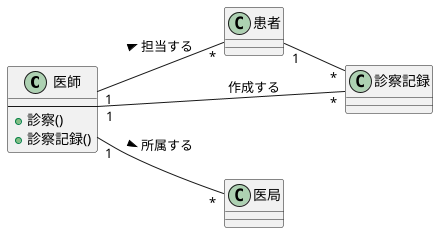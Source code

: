 @startuml 雇用形態
class 医師 {
---
+ 診察()
+ 診察記録()
}
class 患者 {

}
class 診察記録 {

}

class 医局 {

}

left to right direction
医師 "1"--"*" 医局:所属する >
医師 "1"--"*" 患者:担当する >
患者 "1"--"*" 診察記録
医師 "1"--"*" 診察記録:作成する
@enduml